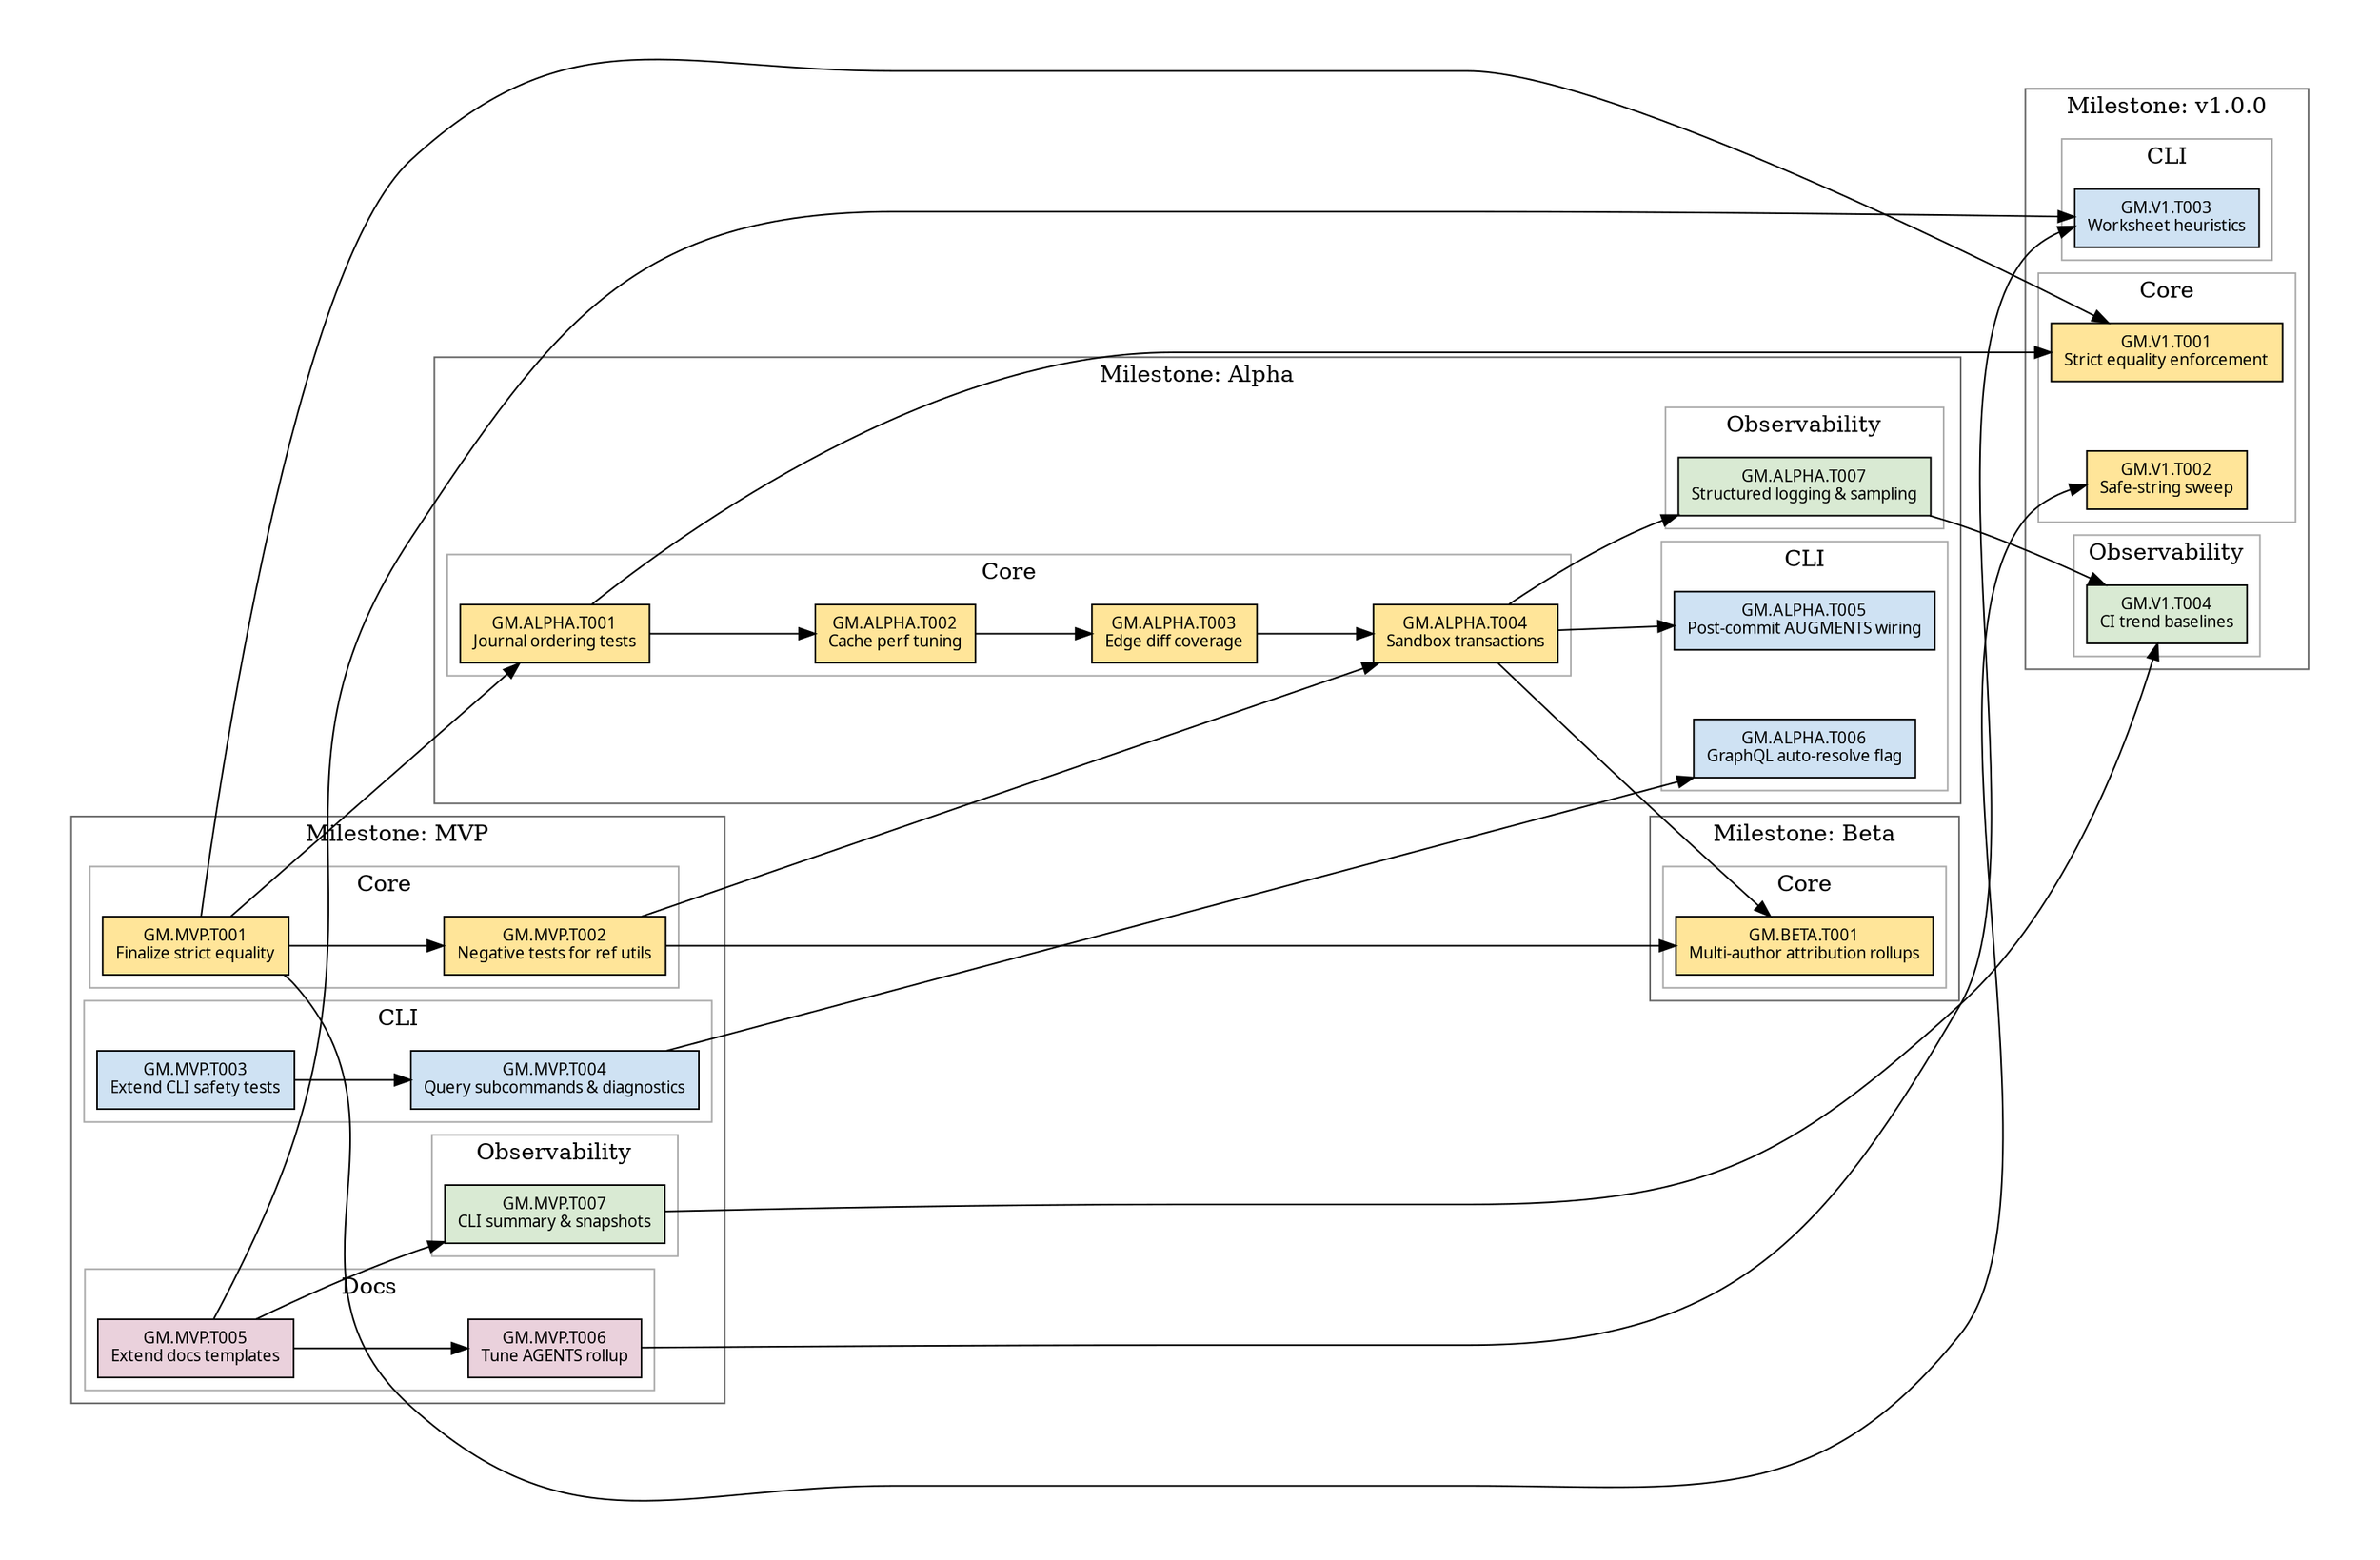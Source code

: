 digraph G {
  rankdir=LR;
  graph [pad="0.5", nodesep="0.6", ranksep="1.0"];
  node [shape=box, style=filled, fontname="IBM Plex Sans", fontsize=10];
  subgraph cluster_MVP {
    label="Milestone: MVP";
    color="#666666";
    subgraph cluster_MVP_Core {
      label="Core";
      color="#aaaaaa";
      "GM.MVP.T001" [label="GM.MVP.T001
Finalize strict equality", fillcolor="#ffe599"];
      "GM.MVP.T002" [label="GM.MVP.T002
Negative tests for ref utils", fillcolor="#ffe599"];
    }
    subgraph cluster_MVP_CLI {
      label="CLI";
      color="#aaaaaa";
      "GM.MVP.T003" [label="GM.MVP.T003
Extend CLI safety tests", fillcolor="#cfe2f3"];
      "GM.MVP.T004" [label="GM.MVP.T004
Query subcommands & diagnostics", fillcolor="#cfe2f3"];
    }
    subgraph cluster_MVP_Docs {
      label="Docs";
      color="#aaaaaa";
      "GM.MVP.T005" [label="GM.MVP.T005
Extend docs templates", fillcolor="#ead1dc"];
      "GM.MVP.T006" [label="GM.MVP.T006
Tune AGENTS rollup", fillcolor="#ead1dc"];
    }
    subgraph cluster_MVP_Observability {
      label="Observability";
      color="#aaaaaa";
      "GM.MVP.T007" [label="GM.MVP.T007
CLI summary & snapshots", fillcolor="#d9ead3"];
    }
  }
  subgraph cluster_Alpha {
    label="Milestone: Alpha";
    color="#666666";
    subgraph cluster_Alpha_Core {
      label="Core";
      color="#aaaaaa";
      "GM.ALPHA.T001" [label="GM.ALPHA.T001
Journal ordering tests", fillcolor="#ffe599"];
      "GM.ALPHA.T002" [label="GM.ALPHA.T002
Cache perf tuning", fillcolor="#ffe599"];
      "GM.ALPHA.T003" [label="GM.ALPHA.T003
Edge diff coverage", fillcolor="#ffe599"];
      "GM.ALPHA.T004" [label="GM.ALPHA.T004
Sandbox transactions", fillcolor="#ffe599"];
    }
    subgraph cluster_Alpha_CLI {
      label="CLI";
      color="#aaaaaa";
      "GM.ALPHA.T005" [label="GM.ALPHA.T005
Post-commit AUGMENTS wiring", fillcolor="#cfe2f3"];
      "GM.ALPHA.T006" [label="GM.ALPHA.T006
GraphQL auto-resolve flag", fillcolor="#cfe2f3"];
    }
    subgraph cluster_Alpha_Observability {
      label="Observability";
      color="#aaaaaa";
      "GM.ALPHA.T007" [label="GM.ALPHA.T007
Structured logging & sampling", fillcolor="#d9ead3"];
    }
  }
  subgraph cluster_Beta {
    label="Milestone: Beta";
    color="#666666";
    subgraph cluster_Beta_Core {
      label="Core";
      color="#aaaaaa";
      "GM.BETA.T001" [label="GM.BETA.T001
Multi-author attribution rollups", fillcolor="#ffe599"];
    }
  }
  subgraph cluster_v1_0_0 {
    label="Milestone: v1.0.0";
    color="#666666";
    subgraph cluster_v1_0_0_Core {
      label="Core";
      color="#aaaaaa";
      "GM.V1.T001" [label="GM.V1.T001
Strict equality enforcement", fillcolor="#ffe599"];
      "GM.V1.T002" [label="GM.V1.T002
Safe-string sweep", fillcolor="#ffe599"];
    }
    subgraph cluster_v1_0_0_CLI {
      label="CLI";
      color="#aaaaaa";
      "GM.V1.T003" [label="GM.V1.T003
Worksheet heuristics", fillcolor="#cfe2f3"];
    }
    subgraph cluster_v1_0_0_Observability {
      label="Observability";
      color="#aaaaaa";
      "GM.V1.T004" [label="GM.V1.T004
CI trend baselines", fillcolor="#d9ead3"];
    }
  }
  "GM.MVP.T001" -> "GM.MVP.T002";
  "GM.MVP.T003" -> "GM.MVP.T004";
  "GM.MVP.T005" -> "GM.MVP.T006";
  "GM.MVP.T005" -> "GM.MVP.T007";
  "GM.MVP.T001" -> "GM.ALPHA.T001";
  "GM.ALPHA.T001" -> "GM.ALPHA.T002";
  "GM.ALPHA.T002" -> "GM.ALPHA.T003";
  "GM.ALPHA.T003" -> "GM.ALPHA.T004";
  "GM.MVP.T002" -> "GM.ALPHA.T004";
  "GM.ALPHA.T004" -> "GM.ALPHA.T005";
  "GM.MVP.T004" -> "GM.ALPHA.T006";
  "GM.ALPHA.T004" -> "GM.ALPHA.T007";
  "GM.ALPHA.T004" -> "GM.BETA.T001";
  "GM.MVP.T002" -> "GM.BETA.T001";
  "GM.ALPHA.T001" -> "GM.V1.T001";
  "GM.MVP.T001" -> "GM.V1.T001";
  "GM.MVP.T001" -> "GM.V1.T002";
  "GM.MVP.T005" -> "GM.V1.T003";
  "GM.MVP.T006" -> "GM.V1.T003";
  "GM.ALPHA.T007" -> "GM.V1.T004";
  "GM.MVP.T007" -> "GM.V1.T004";
}